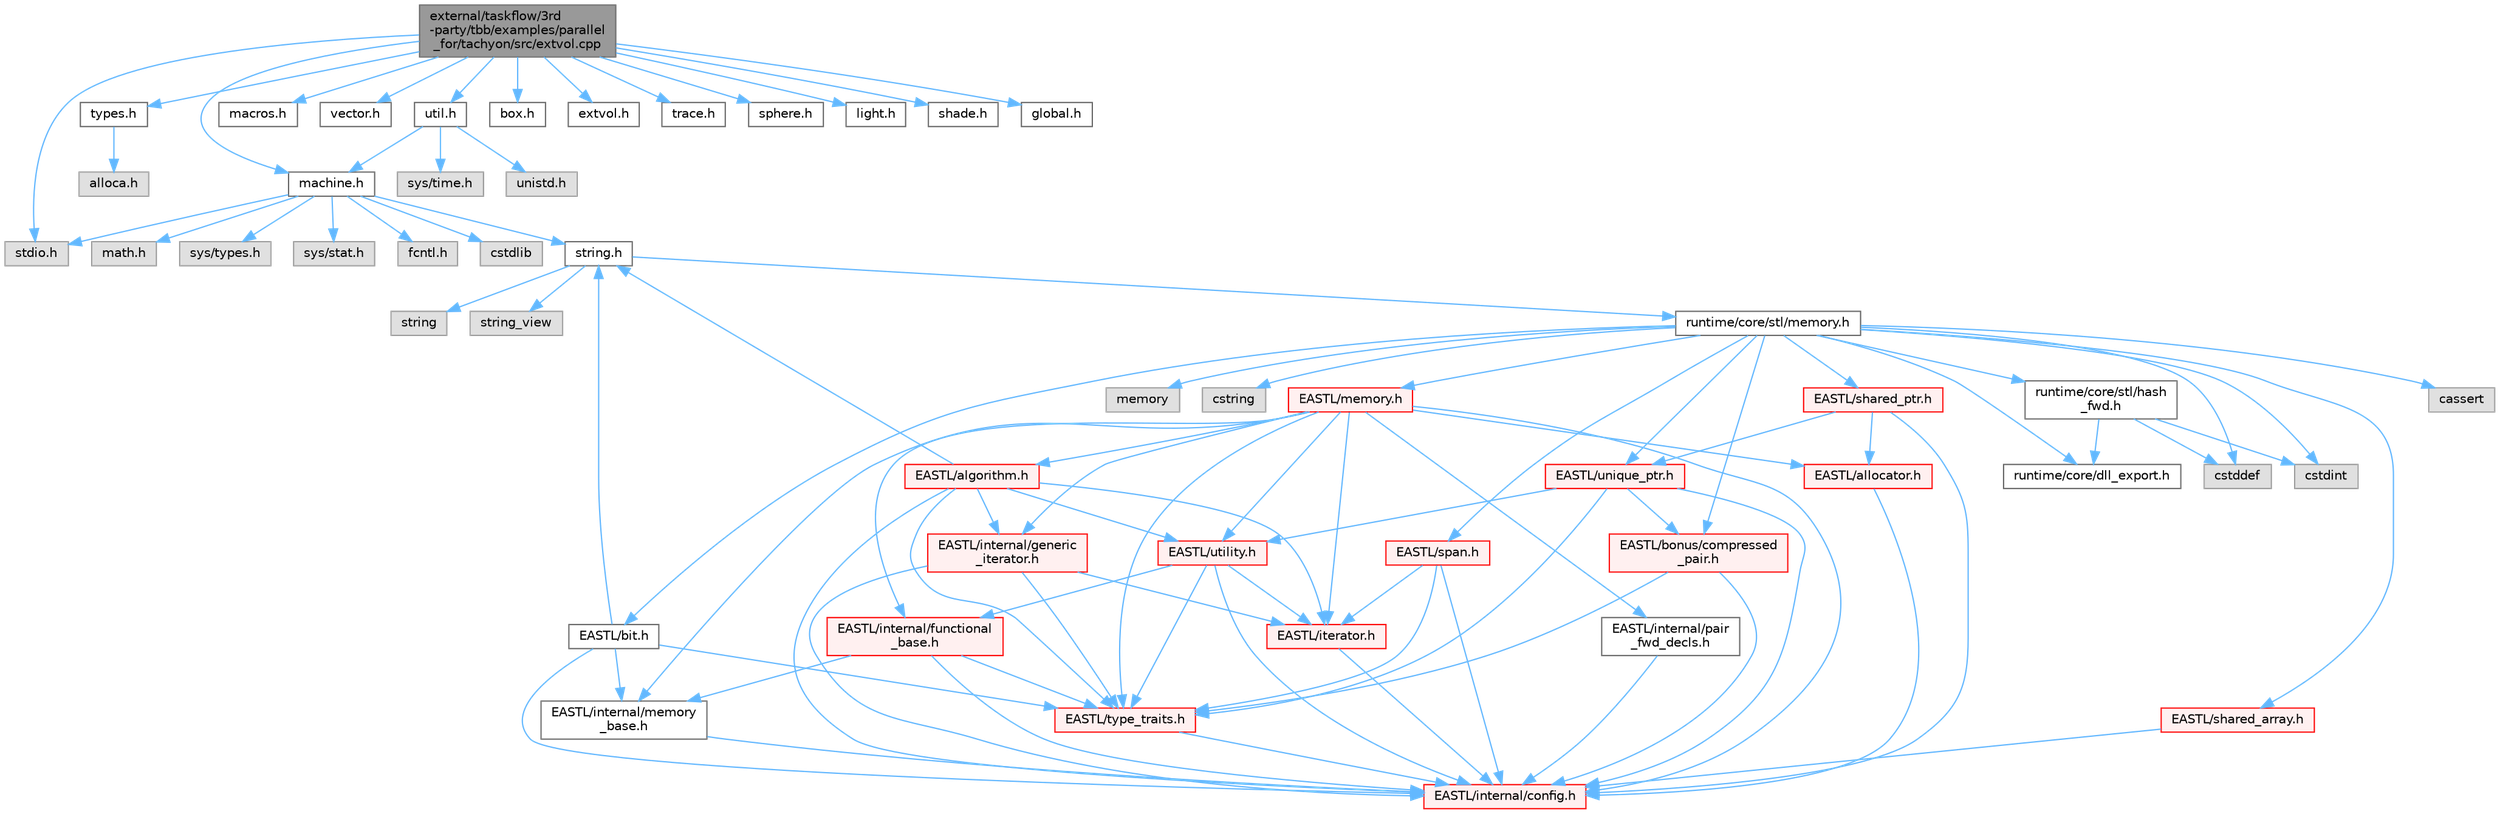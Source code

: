 digraph "external/taskflow/3rd-party/tbb/examples/parallel_for/tachyon/src/extvol.cpp"
{
 // LATEX_PDF_SIZE
  bgcolor="transparent";
  edge [fontname=Helvetica,fontsize=10,labelfontname=Helvetica,labelfontsize=10];
  node [fontname=Helvetica,fontsize=10,shape=box,height=0.2,width=0.4];
  Node1 [id="Node000001",label="external/taskflow/3rd\l-party/tbb/examples/parallel\l_for/tachyon/src/extvol.cpp",height=0.2,width=0.4,color="gray40", fillcolor="grey60", style="filled", fontcolor="black",tooltip=" "];
  Node1 -> Node2 [id="edge1_Node000001_Node000002",color="steelblue1",style="solid",tooltip=" "];
  Node2 [id="Node000002",label="stdio.h",height=0.2,width=0.4,color="grey60", fillcolor="#E0E0E0", style="filled",tooltip=" "];
  Node1 -> Node3 [id="edge2_Node000001_Node000003",color="steelblue1",style="solid",tooltip=" "];
  Node3 [id="Node000003",label="machine.h",height=0.2,width=0.4,color="grey40", fillcolor="white", style="filled",URL="$machine_8h.html",tooltip=" "];
  Node3 -> Node2 [id="edge3_Node000003_Node000002",color="steelblue1",style="solid",tooltip=" "];
  Node3 -> Node4 [id="edge4_Node000003_Node000004",color="steelblue1",style="solid",tooltip=" "];
  Node4 [id="Node000004",label="cstdlib",height=0.2,width=0.4,color="grey60", fillcolor="#E0E0E0", style="filled",tooltip=" "];
  Node3 -> Node5 [id="edge5_Node000003_Node000005",color="steelblue1",style="solid",tooltip=" "];
  Node5 [id="Node000005",label="string.h",height=0.2,width=0.4,color="grey40", fillcolor="white", style="filled",URL="$string_8h.html",tooltip=" "];
  Node5 -> Node6 [id="edge6_Node000005_Node000006",color="steelblue1",style="solid",tooltip=" "];
  Node6 [id="Node000006",label="string",height=0.2,width=0.4,color="grey60", fillcolor="#E0E0E0", style="filled",tooltip=" "];
  Node5 -> Node7 [id="edge7_Node000005_Node000007",color="steelblue1",style="solid",tooltip=" "];
  Node7 [id="Node000007",label="string_view",height=0.2,width=0.4,color="grey60", fillcolor="#E0E0E0", style="filled",tooltip=" "];
  Node5 -> Node8 [id="edge8_Node000005_Node000008",color="steelblue1",style="solid",tooltip=" "];
  Node8 [id="Node000008",label="runtime/core/stl/memory.h",height=0.2,width=0.4,color="grey40", fillcolor="white", style="filled",URL="$runtime_2core_2stl_2memory_8h.html",tooltip=" "];
  Node8 -> Node9 [id="edge9_Node000008_Node000009",color="steelblue1",style="solid",tooltip=" "];
  Node9 [id="Node000009",label="cstddef",height=0.2,width=0.4,color="grey60", fillcolor="#E0E0E0", style="filled",tooltip=" "];
  Node8 -> Node10 [id="edge10_Node000008_Node000010",color="steelblue1",style="solid",tooltip=" "];
  Node10 [id="Node000010",label="cstdint",height=0.2,width=0.4,color="grey60", fillcolor="#E0E0E0", style="filled",tooltip=" "];
  Node8 -> Node11 [id="edge11_Node000008_Node000011",color="steelblue1",style="solid",tooltip=" "];
  Node11 [id="Node000011",label="cassert",height=0.2,width=0.4,color="grey60", fillcolor="#E0E0E0", style="filled",tooltip=" "];
  Node8 -> Node12 [id="edge12_Node000008_Node000012",color="steelblue1",style="solid",tooltip=" "];
  Node12 [id="Node000012",label="memory",height=0.2,width=0.4,color="grey60", fillcolor="#E0E0E0", style="filled",tooltip=" "];
  Node8 -> Node13 [id="edge13_Node000008_Node000013",color="steelblue1",style="solid",tooltip=" "];
  Node13 [id="Node000013",label="cstring",height=0.2,width=0.4,color="grey60", fillcolor="#E0E0E0", style="filled",tooltip=" "];
  Node8 -> Node14 [id="edge14_Node000008_Node000014",color="steelblue1",style="solid",tooltip=" "];
  Node14 [id="Node000014",label="EASTL/bit.h",height=0.2,width=0.4,color="grey40", fillcolor="white", style="filled",URL="$bit_8h.html",tooltip=" "];
  Node14 -> Node15 [id="edge15_Node000014_Node000015",color="steelblue1",style="solid",tooltip=" "];
  Node15 [id="Node000015",label="EASTL/internal/config.h",height=0.2,width=0.4,color="red", fillcolor="#FFF0F0", style="filled",URL="$runtime_2_e_a_s_t_l_2include_2_e_a_s_t_l_2internal_2config_8h.html",tooltip=" "];
  Node14 -> Node24 [id="edge16_Node000014_Node000024",color="steelblue1",style="solid",tooltip=" "];
  Node24 [id="Node000024",label="EASTL/internal/memory\l_base.h",height=0.2,width=0.4,color="grey40", fillcolor="white", style="filled",URL="$memory__base_8h.html",tooltip=" "];
  Node24 -> Node15 [id="edge17_Node000024_Node000015",color="steelblue1",style="solid",tooltip=" "];
  Node14 -> Node25 [id="edge18_Node000014_Node000025",color="steelblue1",style="solid",tooltip=" "];
  Node25 [id="Node000025",label="EASTL/type_traits.h",height=0.2,width=0.4,color="red", fillcolor="#FFF0F0", style="filled",URL="$_e_a_s_t_l_2include_2_e_a_s_t_l_2type__traits_8h.html",tooltip=" "];
  Node25 -> Node15 [id="edge19_Node000025_Node000015",color="steelblue1",style="solid",tooltip=" "];
  Node14 -> Node5 [id="edge20_Node000014_Node000005",color="steelblue1",style="solid",tooltip=" "];
  Node8 -> Node35 [id="edge21_Node000008_Node000035",color="steelblue1",style="solid",tooltip=" "];
  Node35 [id="Node000035",label="EASTL/memory.h",height=0.2,width=0.4,color="red", fillcolor="#FFF0F0", style="filled",URL="$runtime_2_e_a_s_t_l_2include_2_e_a_s_t_l_2memory_8h.html",tooltip=" "];
  Node35 -> Node15 [id="edge22_Node000035_Node000015",color="steelblue1",style="solid",tooltip=" "];
  Node35 -> Node24 [id="edge23_Node000035_Node000024",color="steelblue1",style="solid",tooltip=" "];
  Node35 -> Node36 [id="edge24_Node000035_Node000036",color="steelblue1",style="solid",tooltip=" "];
  Node36 [id="Node000036",label="EASTL/internal/generic\l_iterator.h",height=0.2,width=0.4,color="red", fillcolor="#FFF0F0", style="filled",URL="$generic__iterator_8h.html",tooltip=" "];
  Node36 -> Node15 [id="edge25_Node000036_Node000015",color="steelblue1",style="solid",tooltip=" "];
  Node36 -> Node37 [id="edge26_Node000036_Node000037",color="steelblue1",style="solid",tooltip=" "];
  Node37 [id="Node000037",label="EASTL/iterator.h",height=0.2,width=0.4,color="red", fillcolor="#FFF0F0", style="filled",URL="$_e_a_s_t_l_2include_2_e_a_s_t_l_2iterator_8h.html",tooltip=" "];
  Node37 -> Node15 [id="edge27_Node000037_Node000015",color="steelblue1",style="solid",tooltip=" "];
  Node36 -> Node25 [id="edge28_Node000036_Node000025",color="steelblue1",style="solid",tooltip=" "];
  Node35 -> Node40 [id="edge29_Node000035_Node000040",color="steelblue1",style="solid",tooltip=" "];
  Node40 [id="Node000040",label="EASTL/internal/pair\l_fwd_decls.h",height=0.2,width=0.4,color="grey40", fillcolor="white", style="filled",URL="$pair__fwd__decls_8h.html",tooltip=" "];
  Node40 -> Node15 [id="edge30_Node000040_Node000015",color="steelblue1",style="solid",tooltip=" "];
  Node35 -> Node41 [id="edge31_Node000035_Node000041",color="steelblue1",style="solid",tooltip=" "];
  Node41 [id="Node000041",label="EASTL/internal/functional\l_base.h",height=0.2,width=0.4,color="red", fillcolor="#FFF0F0", style="filled",URL="$functional__base_8h.html",tooltip=" "];
  Node41 -> Node15 [id="edge32_Node000041_Node000015",color="steelblue1",style="solid",tooltip=" "];
  Node41 -> Node24 [id="edge33_Node000041_Node000024",color="steelblue1",style="solid",tooltip=" "];
  Node41 -> Node25 [id="edge34_Node000041_Node000025",color="steelblue1",style="solid",tooltip=" "];
  Node35 -> Node42 [id="edge35_Node000035_Node000042",color="steelblue1",style="solid",tooltip=" "];
  Node42 [id="Node000042",label="EASTL/algorithm.h",height=0.2,width=0.4,color="red", fillcolor="#FFF0F0", style="filled",URL="$_e_a_s_t_l_2include_2_e_a_s_t_l_2algorithm_8h.html",tooltip=" "];
  Node42 -> Node15 [id="edge36_Node000042_Node000015",color="steelblue1",style="solid",tooltip=" "];
  Node42 -> Node25 [id="edge37_Node000042_Node000025",color="steelblue1",style="solid",tooltip=" "];
  Node42 -> Node37 [id="edge38_Node000042_Node000037",color="steelblue1",style="solid",tooltip=" "];
  Node42 -> Node52 [id="edge39_Node000042_Node000052",color="steelblue1",style="solid",tooltip=" "];
  Node52 [id="Node000052",label="EASTL/utility.h",height=0.2,width=0.4,color="red", fillcolor="#FFF0F0", style="filled",URL="$runtime_2_e_a_s_t_l_2include_2_e_a_s_t_l_2utility_8h.html",tooltip=" "];
  Node52 -> Node15 [id="edge40_Node000052_Node000015",color="steelblue1",style="solid",tooltip=" "];
  Node52 -> Node25 [id="edge41_Node000052_Node000025",color="steelblue1",style="solid",tooltip=" "];
  Node52 -> Node37 [id="edge42_Node000052_Node000037",color="steelblue1",style="solid",tooltip=" "];
  Node52 -> Node41 [id="edge43_Node000052_Node000041",color="steelblue1",style="solid",tooltip=" "];
  Node42 -> Node36 [id="edge44_Node000042_Node000036",color="steelblue1",style="solid",tooltip=" "];
  Node42 -> Node5 [id="edge45_Node000042_Node000005",color="steelblue1",style="solid",tooltip=" "];
  Node35 -> Node25 [id="edge46_Node000035_Node000025",color="steelblue1",style="solid",tooltip=" "];
  Node35 -> Node49 [id="edge47_Node000035_Node000049",color="steelblue1",style="solid",tooltip=" "];
  Node49 [id="Node000049",label="EASTL/allocator.h",height=0.2,width=0.4,color="red", fillcolor="#FFF0F0", style="filled",URL="$runtime_2_e_a_s_t_l_2include_2_e_a_s_t_l_2allocator_8h.html",tooltip=" "];
  Node49 -> Node15 [id="edge48_Node000049_Node000015",color="steelblue1",style="solid",tooltip=" "];
  Node35 -> Node37 [id="edge49_Node000035_Node000037",color="steelblue1",style="solid",tooltip=" "];
  Node35 -> Node52 [id="edge50_Node000035_Node000052",color="steelblue1",style="solid",tooltip=" "];
  Node8 -> Node63 [id="edge51_Node000008_Node000063",color="steelblue1",style="solid",tooltip=" "];
  Node63 [id="Node000063",label="EASTL/shared_array.h",height=0.2,width=0.4,color="red", fillcolor="#FFF0F0", style="filled",URL="$shared__array_8h.html",tooltip=" "];
  Node63 -> Node15 [id="edge52_Node000063_Node000015",color="steelblue1",style="solid",tooltip=" "];
  Node8 -> Node66 [id="edge53_Node000008_Node000066",color="steelblue1",style="solid",tooltip=" "];
  Node66 [id="Node000066",label="EASTL/unique_ptr.h",height=0.2,width=0.4,color="red", fillcolor="#FFF0F0", style="filled",URL="$unique__ptr_8h.html",tooltip=" "];
  Node66 -> Node67 [id="edge54_Node000066_Node000067",color="steelblue1",style="solid",tooltip=" "];
  Node67 [id="Node000067",label="EASTL/bonus/compressed\l_pair.h",height=0.2,width=0.4,color="red", fillcolor="#FFF0F0", style="filled",URL="$compressed__pair_8h.html",tooltip=" "];
  Node67 -> Node15 [id="edge55_Node000067_Node000015",color="steelblue1",style="solid",tooltip=" "];
  Node67 -> Node25 [id="edge56_Node000067_Node000025",color="steelblue1",style="solid",tooltip=" "];
  Node66 -> Node15 [id="edge57_Node000066_Node000015",color="steelblue1",style="solid",tooltip=" "];
  Node66 -> Node25 [id="edge58_Node000066_Node000025",color="steelblue1",style="solid",tooltip=" "];
  Node66 -> Node52 [id="edge59_Node000066_Node000052",color="steelblue1",style="solid",tooltip=" "];
  Node8 -> Node69 [id="edge60_Node000008_Node000069",color="steelblue1",style="solid",tooltip=" "];
  Node69 [id="Node000069",label="EASTL/shared_ptr.h",height=0.2,width=0.4,color="red", fillcolor="#FFF0F0", style="filled",URL="$shared__ptr_8h.html",tooltip=" "];
  Node69 -> Node15 [id="edge61_Node000069_Node000015",color="steelblue1",style="solid",tooltip=" "];
  Node69 -> Node66 [id="edge62_Node000069_Node000066",color="steelblue1",style="solid",tooltip=" "];
  Node69 -> Node49 [id="edge63_Node000069_Node000049",color="steelblue1",style="solid",tooltip=" "];
  Node8 -> Node149 [id="edge64_Node000008_Node000149",color="steelblue1",style="solid",tooltip=" "];
  Node149 [id="Node000149",label="EASTL/span.h",height=0.2,width=0.4,color="red", fillcolor="#FFF0F0", style="filled",URL="$span_8h.html",tooltip=" "];
  Node149 -> Node15 [id="edge65_Node000149_Node000015",color="steelblue1",style="solid",tooltip=" "];
  Node149 -> Node25 [id="edge66_Node000149_Node000025",color="steelblue1",style="solid",tooltip=" "];
  Node149 -> Node37 [id="edge67_Node000149_Node000037",color="steelblue1",style="solid",tooltip=" "];
  Node8 -> Node67 [id="edge68_Node000008_Node000067",color="steelblue1",style="solid",tooltip=" "];
  Node8 -> Node152 [id="edge69_Node000008_Node000152",color="steelblue1",style="solid",tooltip=" "];
  Node152 [id="Node000152",label="runtime/core/dll_export.h",height=0.2,width=0.4,color="grey40", fillcolor="white", style="filled",URL="$dll__export_8h.html",tooltip=" "];
  Node8 -> Node153 [id="edge70_Node000008_Node000153",color="steelblue1",style="solid",tooltip=" "];
  Node153 [id="Node000153",label="runtime/core/stl/hash\l_fwd.h",height=0.2,width=0.4,color="grey40", fillcolor="white", style="filled",URL="$hash__fwd_8h.html",tooltip=" "];
  Node153 -> Node9 [id="edge71_Node000153_Node000009",color="steelblue1",style="solid",tooltip=" "];
  Node153 -> Node10 [id="edge72_Node000153_Node000010",color="steelblue1",style="solid",tooltip=" "];
  Node153 -> Node152 [id="edge73_Node000153_Node000152",color="steelblue1",style="solid",tooltip=" "];
  Node3 -> Node154 [id="edge74_Node000003_Node000154",color="steelblue1",style="solid",tooltip=" "];
  Node154 [id="Node000154",label="math.h",height=0.2,width=0.4,color="grey60", fillcolor="#E0E0E0", style="filled",tooltip=" "];
  Node3 -> Node155 [id="edge75_Node000003_Node000155",color="steelblue1",style="solid",tooltip=" "];
  Node155 [id="Node000155",label="sys/types.h",height=0.2,width=0.4,color="grey60", fillcolor="#E0E0E0", style="filled",tooltip=" "];
  Node3 -> Node156 [id="edge76_Node000003_Node000156",color="steelblue1",style="solid",tooltip=" "];
  Node156 [id="Node000156",label="sys/stat.h",height=0.2,width=0.4,color="grey60", fillcolor="#E0E0E0", style="filled",tooltip=" "];
  Node3 -> Node157 [id="edge77_Node000003_Node000157",color="steelblue1",style="solid",tooltip=" "];
  Node157 [id="Node000157",label="fcntl.h",height=0.2,width=0.4,color="grey60", fillcolor="#E0E0E0", style="filled",tooltip=" "];
  Node1 -> Node158 [id="edge78_Node000001_Node000158",color="steelblue1",style="solid",tooltip=" "];
  Node158 [id="Node000158",label="types.h",height=0.2,width=0.4,color="grey40", fillcolor="white", style="filled",URL="$external_2taskflow_23rd-party_2tbb_2examples_2parallel__for_2tachyon_2src_2types_8h.html",tooltip=" "];
  Node158 -> Node159 [id="edge79_Node000158_Node000159",color="steelblue1",style="solid",tooltip=" "];
  Node159 [id="Node000159",label="alloca.h",height=0.2,width=0.4,color="grey60", fillcolor="#E0E0E0", style="filled",tooltip=" "];
  Node1 -> Node160 [id="edge80_Node000001_Node000160",color="steelblue1",style="solid",tooltip=" "];
  Node160 [id="Node000160",label="macros.h",height=0.2,width=0.4,color="grey40", fillcolor="white", style="filled",URL="$tbb_2examples_2parallel__for_2tachyon_2src_2_macros_8h.html",tooltip=" "];
  Node1 -> Node161 [id="edge81_Node000001_Node000161",color="steelblue1",style="solid",tooltip=" "];
  Node161 [id="Node000161",label="vector.h",height=0.2,width=0.4,color="grey40", fillcolor="white", style="filled",URL="$external_2taskflow_23rd-party_2tbb_2examples_2parallel__for_2tachyon_2src_2vector_8h.html",tooltip=" "];
  Node1 -> Node162 [id="edge82_Node000001_Node000162",color="steelblue1",style="solid",tooltip=" "];
  Node162 [id="Node000162",label="util.h",height=0.2,width=0.4,color="grey40", fillcolor="white", style="filled",URL="$util_8h.html",tooltip=" "];
  Node162 -> Node3 [id="edge83_Node000162_Node000003",color="steelblue1",style="solid",tooltip=" "];
  Node162 -> Node163 [id="edge84_Node000162_Node000163",color="steelblue1",style="solid",tooltip=" "];
  Node163 [id="Node000163",label="sys/time.h",height=0.2,width=0.4,color="grey60", fillcolor="#E0E0E0", style="filled",tooltip=" "];
  Node162 -> Node164 [id="edge85_Node000162_Node000164",color="steelblue1",style="solid",tooltip=" "];
  Node164 [id="Node000164",label="unistd.h",height=0.2,width=0.4,color="grey60", fillcolor="#E0E0E0", style="filled",tooltip=" "];
  Node1 -> Node165 [id="edge86_Node000001_Node000165",color="steelblue1",style="solid",tooltip=" "];
  Node165 [id="Node000165",label="box.h",height=0.2,width=0.4,color="grey40", fillcolor="white", style="filled",URL="$box_8h.html",tooltip=" "];
  Node1 -> Node166 [id="edge87_Node000001_Node000166",color="steelblue1",style="solid",tooltip=" "];
  Node166 [id="Node000166",label="extvol.h",height=0.2,width=0.4,color="grey40", fillcolor="white", style="filled",URL="$extvol_8h.html",tooltip=" "];
  Node1 -> Node167 [id="edge88_Node000001_Node000167",color="steelblue1",style="solid",tooltip=" "];
  Node167 [id="Node000167",label="trace.h",height=0.2,width=0.4,color="grey40", fillcolor="white", style="filled",URL="$trace_8h.html",tooltip=" "];
  Node1 -> Node168 [id="edge89_Node000001_Node000168",color="steelblue1",style="solid",tooltip=" "];
  Node168 [id="Node000168",label="sphere.h",height=0.2,width=0.4,color="grey40", fillcolor="white", style="filled",URL="$sphere_8h.html",tooltip=" "];
  Node1 -> Node169 [id="edge90_Node000001_Node000169",color="steelblue1",style="solid",tooltip=" "];
  Node169 [id="Node000169",label="light.h",height=0.2,width=0.4,color="grey40", fillcolor="white", style="filled",URL="$light_8h.html",tooltip=" "];
  Node1 -> Node170 [id="edge91_Node000001_Node000170",color="steelblue1",style="solid",tooltip=" "];
  Node170 [id="Node000170",label="shade.h",height=0.2,width=0.4,color="grey40", fillcolor="white", style="filled",URL="$shade_8h.html",tooltip=" "];
  Node1 -> Node171 [id="edge92_Node000001_Node000171",color="steelblue1",style="solid",tooltip=" "];
  Node171 [id="Node000171",label="global.h",height=0.2,width=0.4,color="grey40", fillcolor="white", style="filled",URL="$global_8h.html",tooltip=" "];
}
